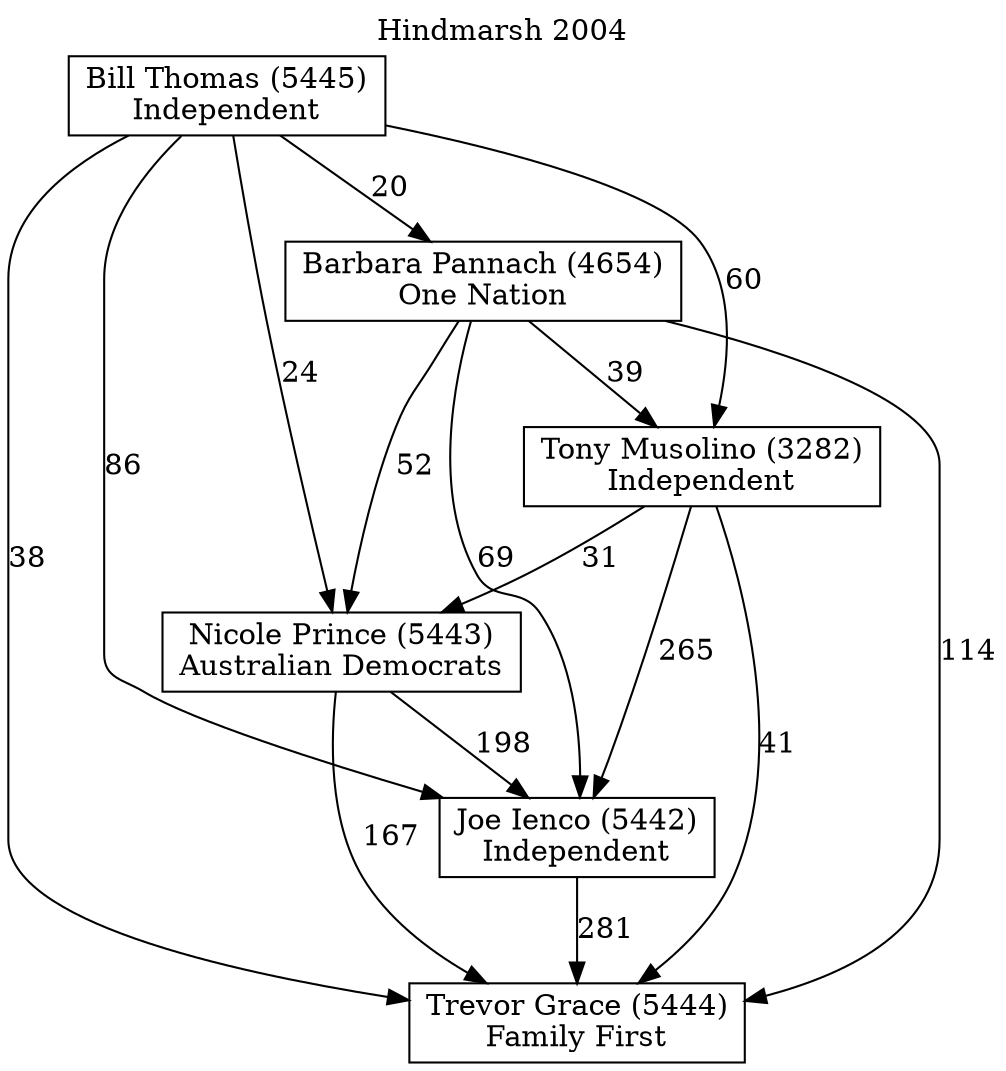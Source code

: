 // House preference flow
digraph "Trevor Grace (5444)_Hindmarsh_2004" {
	graph [label="Hindmarsh 2004" labelloc=t mclimit=2]
	node [shape=box]
	"Trevor Grace (5444)" [label="Trevor Grace (5444)
Family First"]
	"Joe Ienco (5442)" [label="Joe Ienco (5442)
Independent"]
	"Nicole Prince (5443)" [label="Nicole Prince (5443)
Australian Democrats"]
	"Tony Musolino (3282)" [label="Tony Musolino (3282)
Independent"]
	"Barbara Pannach (4654)" [label="Barbara Pannach (4654)
One Nation"]
	"Bill Thomas (5445)" [label="Bill Thomas (5445)
Independent"]
	"Joe Ienco (5442)" -> "Trevor Grace (5444)" [label=281]
	"Nicole Prince (5443)" -> "Joe Ienco (5442)" [label=198]
	"Tony Musolino (3282)" -> "Nicole Prince (5443)" [label=31]
	"Barbara Pannach (4654)" -> "Tony Musolino (3282)" [label=39]
	"Bill Thomas (5445)" -> "Barbara Pannach (4654)" [label=20]
	"Nicole Prince (5443)" -> "Trevor Grace (5444)" [label=167]
	"Tony Musolino (3282)" -> "Trevor Grace (5444)" [label=41]
	"Barbara Pannach (4654)" -> "Trevor Grace (5444)" [label=114]
	"Bill Thomas (5445)" -> "Trevor Grace (5444)" [label=38]
	"Bill Thomas (5445)" -> "Tony Musolino (3282)" [label=60]
	"Barbara Pannach (4654)" -> "Nicole Prince (5443)" [label=52]
	"Bill Thomas (5445)" -> "Nicole Prince (5443)" [label=24]
	"Tony Musolino (3282)" -> "Joe Ienco (5442)" [label=265]
	"Barbara Pannach (4654)" -> "Joe Ienco (5442)" [label=69]
	"Bill Thomas (5445)" -> "Joe Ienco (5442)" [label=86]
}
